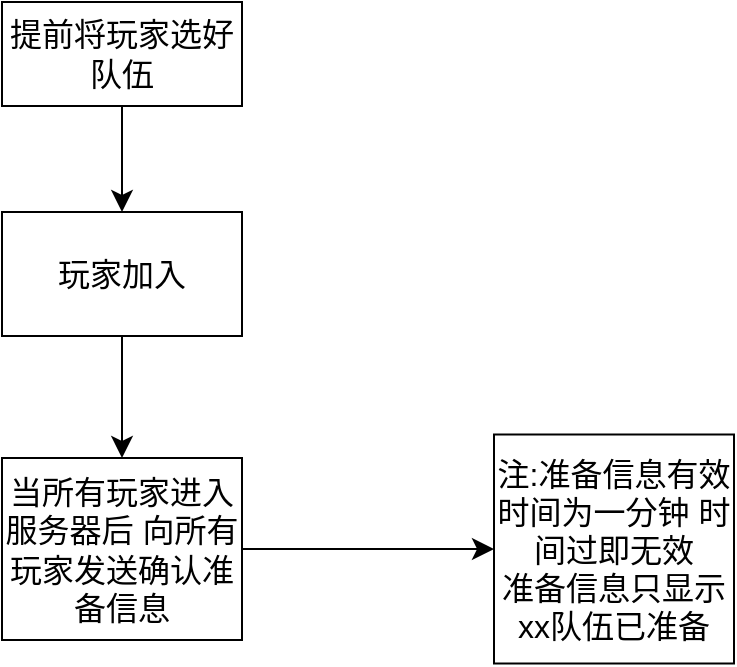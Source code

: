 <mxfile version="22.1.3" type="github" pages="2">
  <diagram name="第 1 页" id="qARJv5t8qv7T0nK0jZ-0">
    <mxGraphModel dx="359" dy="1016" grid="0" gridSize="10" guides="1" tooltips="1" connect="1" arrows="1" fold="1" page="0" pageScale="1" pageWidth="827" pageHeight="1169" math="0" shadow="0">
      <root>
        <mxCell id="0" />
        <mxCell id="1" parent="0" />
        <mxCell id="W9Le-NY_zxLpUQUmvvFF-3" value="" style="edgeStyle=none;curved=1;rounded=0;orthogonalLoop=1;jettySize=auto;html=1;fontSize=12;startSize=8;endSize=8;" edge="1" parent="1" source="W9Le-NY_zxLpUQUmvvFF-1" target="W9Le-NY_zxLpUQUmvvFF-2">
          <mxGeometry relative="1" as="geometry" />
        </mxCell>
        <mxCell id="W9Le-NY_zxLpUQUmvvFF-1" value="提前将玩家选好队伍" style="whiteSpace=wrap;html=1;fontSize=16;" vertex="1" parent="1">
          <mxGeometry x="58" y="-191" width="120" height="52" as="geometry" />
        </mxCell>
        <mxCell id="W9Le-NY_zxLpUQUmvvFF-5" value="" style="edgeStyle=none;curved=1;rounded=0;orthogonalLoop=1;jettySize=auto;html=1;fontSize=12;startSize=8;endSize=8;" edge="1" parent="1" source="W9Le-NY_zxLpUQUmvvFF-2" target="W9Le-NY_zxLpUQUmvvFF-4">
          <mxGeometry relative="1" as="geometry" />
        </mxCell>
        <mxCell id="W9Le-NY_zxLpUQUmvvFF-2" value="玩家加入" style="whiteSpace=wrap;html=1;fontSize=16;" vertex="1" parent="1">
          <mxGeometry x="58" y="-86" width="120" height="62" as="geometry" />
        </mxCell>
        <mxCell id="W9Le-NY_zxLpUQUmvvFF-7" value="" style="edgeStyle=none;curved=1;rounded=0;orthogonalLoop=1;jettySize=auto;html=1;fontSize=12;startSize=8;endSize=8;" edge="1" parent="1" source="W9Le-NY_zxLpUQUmvvFF-4" target="W9Le-NY_zxLpUQUmvvFF-6">
          <mxGeometry relative="1" as="geometry" />
        </mxCell>
        <mxCell id="W9Le-NY_zxLpUQUmvvFF-4" value="当所有玩家进入服务器后 向所有玩家发送确认准备信息" style="whiteSpace=wrap;html=1;fontSize=16;" vertex="1" parent="1">
          <mxGeometry x="58" y="37" width="120" height="91" as="geometry" />
        </mxCell>
        <mxCell id="W9Le-NY_zxLpUQUmvvFF-6" value="注:准备信息有效时间为一分钟 时间过即无效&lt;br&gt;准备信息只显示xx队伍已准备" style="whiteSpace=wrap;html=1;fontSize=16;" vertex="1" parent="1">
          <mxGeometry x="304" y="25.25" width="120" height="114.5" as="geometry" />
        </mxCell>
      </root>
    </mxGraphModel>
  </diagram>
  <diagram id="QUdn0AD2Z3rq8dXn88-Z" name="第 2 页">
    <mxGraphModel dx="359" dy="616" grid="0" gridSize="10" guides="1" tooltips="1" connect="1" arrows="1" fold="1" page="0" pageScale="1" pageWidth="827" pageHeight="1169" math="0" shadow="0">
      <root>
        <mxCell id="0" />
        <mxCell id="1" parent="0" />
      </root>
    </mxGraphModel>
  </diagram>
</mxfile>
